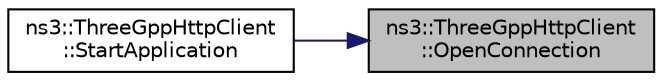 digraph "ns3::ThreeGppHttpClient::OpenConnection"
{
 // LATEX_PDF_SIZE
  edge [fontname="Helvetica",fontsize="10",labelfontname="Helvetica",labelfontsize="10"];
  node [fontname="Helvetica",fontsize="10",shape=record];
  rankdir="RL";
  Node1 [label="ns3::ThreeGppHttpClient\l::OpenConnection",height=0.2,width=0.4,color="black", fillcolor="grey75", style="filled", fontcolor="black",tooltip="Initialize m_socket to connect to the destination web server at m_remoteServerAddress and m_remoteSer..."];
  Node1 -> Node2 [dir="back",color="midnightblue",fontsize="10",style="solid",fontname="Helvetica"];
  Node2 [label="ns3::ThreeGppHttpClient\l::StartApplication",height=0.2,width=0.4,color="black", fillcolor="white", style="filled",URL="$classns3_1_1_three_gpp_http_client.html#a0fcfc1bf98f9570603572288324f2f89",tooltip="Application specific startup code."];
}
